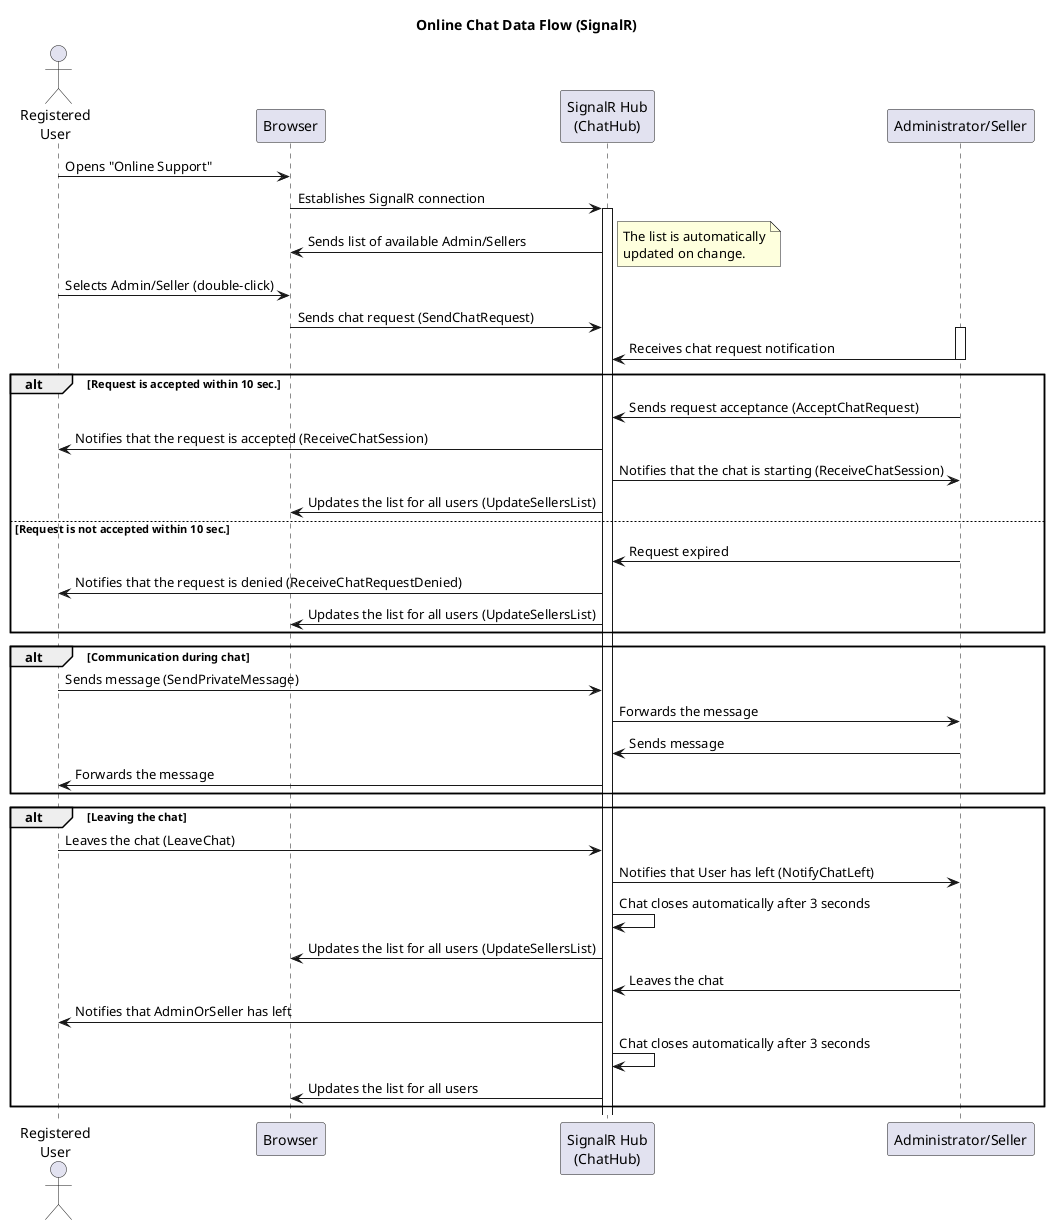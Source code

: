 @startuml OnlineChat
title Online Chat Data Flow (SignalR)

actor "Registered\nUser" as User
participant "Browser" as Browser
participant "SignalR Hub\n(ChatHub)" as Hub
participant "Administrator/Seller" as AdminOrSeller

User -> Browser : Opens "Online Support"
Browser -> Hub : Establishes SignalR connection
activate Hub

Hub -> Browser : Sends list of available Admin/Sellers
note right
The list is automatically
updated on change.
end note

User -> Browser : Selects Admin/Seller (double-click)
Browser -> Hub : Sends chat request (SendChatRequest)

activate AdminOrSeller
AdminOrSeller -> Hub : Receives chat request notification
deactivate AdminOrSeller

alt Request is accepted within 10 sec.
    AdminOrSeller -> Hub : Sends request acceptance (AcceptChatRequest)
    Hub -> User : Notifies that the request is accepted (ReceiveChatSession)
    Hub -> AdminOrSeller : Notifies that the chat is starting (ReceiveChatSession)
    Hub -> Browser : Updates the list for all users (UpdateSellersList)
else Request is not accepted within 10 sec.
    AdminOrSeller -> Hub : Request expired
    Hub -> User : Notifies that the request is denied (ReceiveChatRequestDenied)
    Hub -> Browser : Updates the list for all users (UpdateSellersList)
end

alt Communication during chat
    User -> Hub : Sends message (SendPrivateMessage)
    Hub -> AdminOrSeller : Forwards the message
    AdminOrSeller -> Hub : Sends message
    Hub -> User : Forwards the message
end

alt Leaving the chat
    User -> Hub : Leaves the chat (LeaveChat)
    Hub -> AdminOrSeller : Notifies that User has left (NotifyChatLeft)
    Hub -> Hub : Chat closes automatically after 3 seconds
    Hub -> Browser : Updates the list for all users (UpdateSellersList)
    
    AdminOrSeller -> Hub : Leaves the chat
    Hub -> User : Notifies that AdminOrSeller has left
    Hub -> Hub : Chat closes automatically after 3 seconds
    Hub -> Browser : Updates the list for all users
end
@enduml